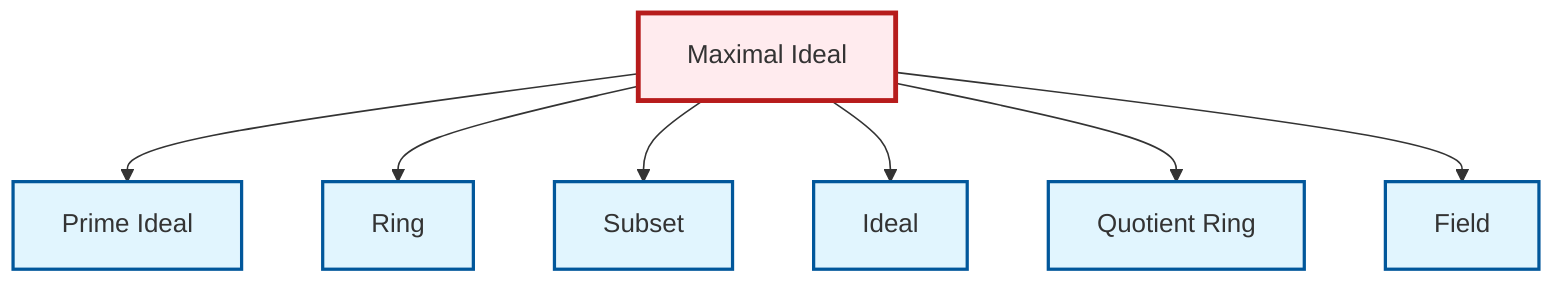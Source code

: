 graph TD
    classDef definition fill:#e1f5fe,stroke:#01579b,stroke-width:2px
    classDef theorem fill:#f3e5f5,stroke:#4a148c,stroke-width:2px
    classDef axiom fill:#fff3e0,stroke:#e65100,stroke-width:2px
    classDef example fill:#e8f5e9,stroke:#1b5e20,stroke-width:2px
    classDef current fill:#ffebee,stroke:#b71c1c,stroke-width:3px
    def-ring["Ring"]:::definition
    def-prime-ideal["Prime Ideal"]:::definition
    def-quotient-ring["Quotient Ring"]:::definition
    def-maximal-ideal["Maximal Ideal"]:::definition
    def-field["Field"]:::definition
    def-ideal["Ideal"]:::definition
    def-subset["Subset"]:::definition
    def-maximal-ideal --> def-prime-ideal
    def-maximal-ideal --> def-ring
    def-maximal-ideal --> def-subset
    def-maximal-ideal --> def-ideal
    def-maximal-ideal --> def-quotient-ring
    def-maximal-ideal --> def-field
    class def-maximal-ideal current